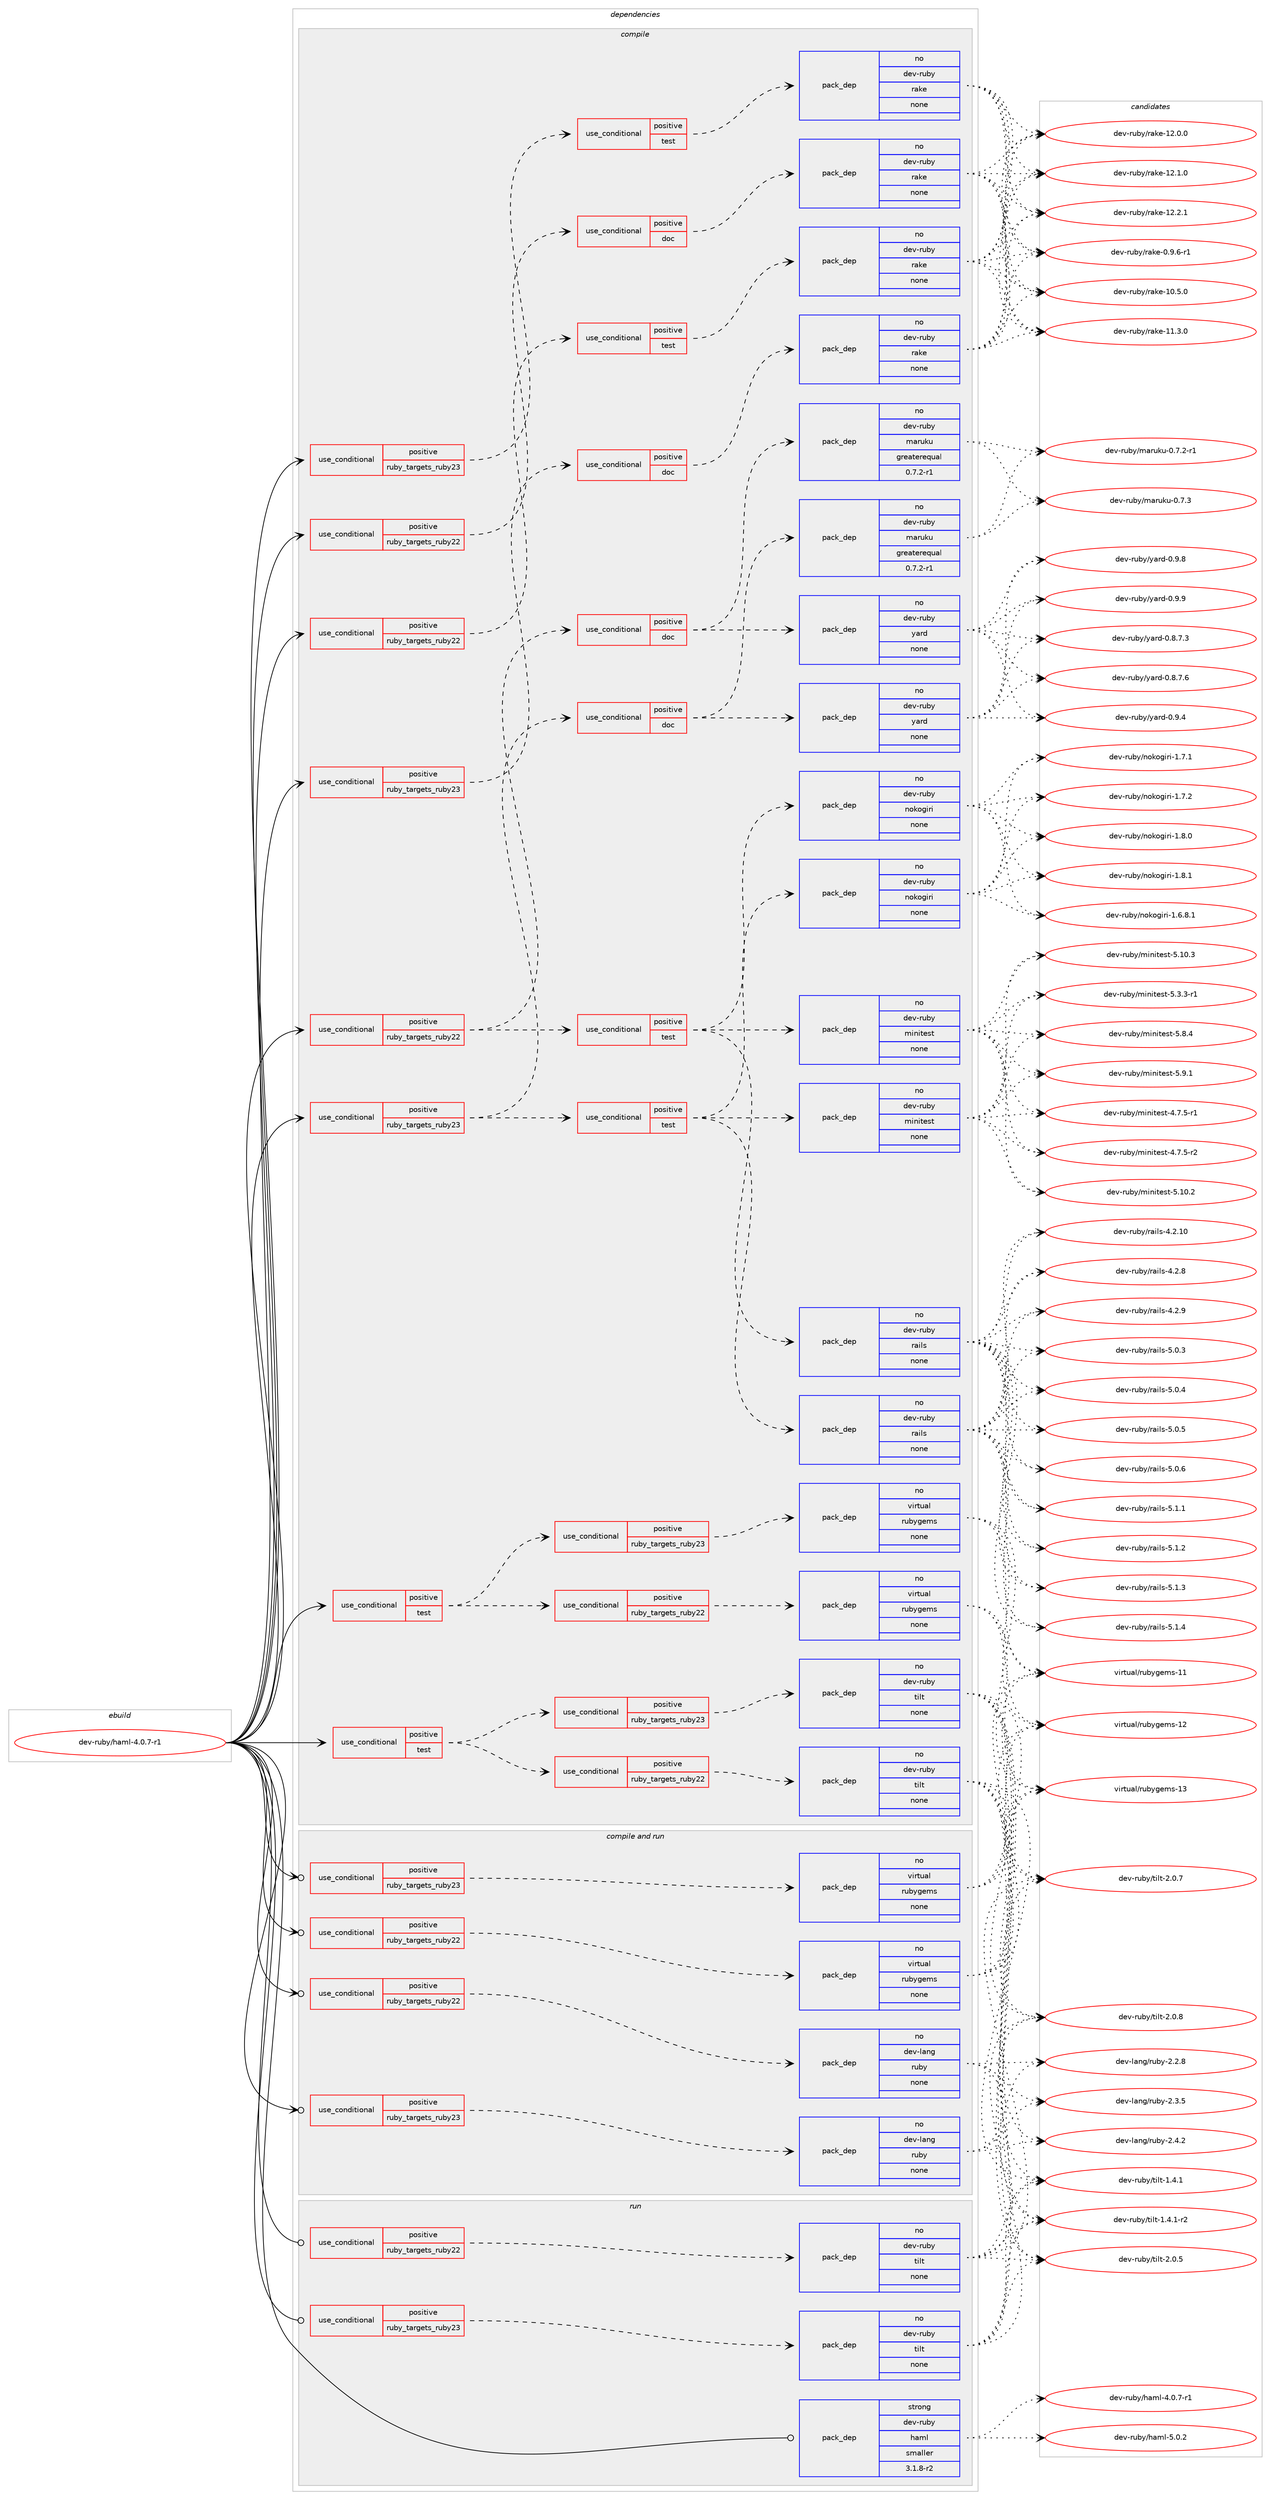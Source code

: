 digraph prolog {

# *************
# Graph options
# *************

newrank=true;
concentrate=true;
compound=true;
graph [rankdir=LR,fontname=Helvetica,fontsize=10,ranksep=1.5];#, ranksep=2.5, nodesep=0.2];
edge  [arrowhead=vee];
node  [fontname=Helvetica,fontsize=10];

# **********
# The ebuild
# **********

subgraph cluster_leftcol {
color=gray;
rank=same;
label=<<i>ebuild</i>>;
id [label="dev-ruby/haml-4.0.7-r1", color=red, width=4, href="../dev-ruby/haml-4.0.7-r1.svg"];
}

# ****************
# The dependencies
# ****************

subgraph cluster_midcol {
color=gray;
label=<<i>dependencies</i>>;
subgraph cluster_compile {
fillcolor="#eeeeee";
style=filled;
label=<<i>compile</i>>;
subgraph cond58028 {
dependency240668 [label=<<TABLE BORDER="0" CELLBORDER="1" CELLSPACING="0" CELLPADDING="4"><TR><TD ROWSPAN="3" CELLPADDING="10">use_conditional</TD></TR><TR><TD>positive</TD></TR><TR><TD>ruby_targets_ruby22</TD></TR></TABLE>>, shape=none, color=red];
subgraph cond58029 {
dependency240669 [label=<<TABLE BORDER="0" CELLBORDER="1" CELLSPACING="0" CELLPADDING="4"><TR><TD ROWSPAN="3" CELLPADDING="10">use_conditional</TD></TR><TR><TD>positive</TD></TR><TR><TD>doc</TD></TR></TABLE>>, shape=none, color=red];
subgraph pack178563 {
dependency240670 [label=<<TABLE BORDER="0" CELLBORDER="1" CELLSPACING="0" CELLPADDING="4" WIDTH="220"><TR><TD ROWSPAN="6" CELLPADDING="30">pack_dep</TD></TR><TR><TD WIDTH="110">no</TD></TR><TR><TD>dev-ruby</TD></TR><TR><TD>rake</TD></TR><TR><TD>none</TD></TR><TR><TD></TD></TR></TABLE>>, shape=none, color=blue];
}
dependency240669:e -> dependency240670:w [weight=20,style="dashed",arrowhead="vee"];
}
dependency240668:e -> dependency240669:w [weight=20,style="dashed",arrowhead="vee"];
}
id:e -> dependency240668:w [weight=20,style="solid",arrowhead="vee"];
subgraph cond58030 {
dependency240671 [label=<<TABLE BORDER="0" CELLBORDER="1" CELLSPACING="0" CELLPADDING="4"><TR><TD ROWSPAN="3" CELLPADDING="10">use_conditional</TD></TR><TR><TD>positive</TD></TR><TR><TD>ruby_targets_ruby22</TD></TR></TABLE>>, shape=none, color=red];
subgraph cond58031 {
dependency240672 [label=<<TABLE BORDER="0" CELLBORDER="1" CELLSPACING="0" CELLPADDING="4"><TR><TD ROWSPAN="3" CELLPADDING="10">use_conditional</TD></TR><TR><TD>positive</TD></TR><TR><TD>test</TD></TR></TABLE>>, shape=none, color=red];
subgraph pack178564 {
dependency240673 [label=<<TABLE BORDER="0" CELLBORDER="1" CELLSPACING="0" CELLPADDING="4" WIDTH="220"><TR><TD ROWSPAN="6" CELLPADDING="30">pack_dep</TD></TR><TR><TD WIDTH="110">no</TD></TR><TR><TD>dev-ruby</TD></TR><TR><TD>minitest</TD></TR><TR><TD>none</TD></TR><TR><TD></TD></TR></TABLE>>, shape=none, color=blue];
}
dependency240672:e -> dependency240673:w [weight=20,style="dashed",arrowhead="vee"];
subgraph pack178565 {
dependency240674 [label=<<TABLE BORDER="0" CELLBORDER="1" CELLSPACING="0" CELLPADDING="4" WIDTH="220"><TR><TD ROWSPAN="6" CELLPADDING="30">pack_dep</TD></TR><TR><TD WIDTH="110">no</TD></TR><TR><TD>dev-ruby</TD></TR><TR><TD>nokogiri</TD></TR><TR><TD>none</TD></TR><TR><TD></TD></TR></TABLE>>, shape=none, color=blue];
}
dependency240672:e -> dependency240674:w [weight=20,style="dashed",arrowhead="vee"];
subgraph pack178566 {
dependency240675 [label=<<TABLE BORDER="0" CELLBORDER="1" CELLSPACING="0" CELLPADDING="4" WIDTH="220"><TR><TD ROWSPAN="6" CELLPADDING="30">pack_dep</TD></TR><TR><TD WIDTH="110">no</TD></TR><TR><TD>dev-ruby</TD></TR><TR><TD>rails</TD></TR><TR><TD>none</TD></TR><TR><TD></TD></TR></TABLE>>, shape=none, color=blue];
}
dependency240672:e -> dependency240675:w [weight=20,style="dashed",arrowhead="vee"];
}
dependency240671:e -> dependency240672:w [weight=20,style="dashed",arrowhead="vee"];
subgraph cond58032 {
dependency240676 [label=<<TABLE BORDER="0" CELLBORDER="1" CELLSPACING="0" CELLPADDING="4"><TR><TD ROWSPAN="3" CELLPADDING="10">use_conditional</TD></TR><TR><TD>positive</TD></TR><TR><TD>doc</TD></TR></TABLE>>, shape=none, color=red];
subgraph pack178567 {
dependency240677 [label=<<TABLE BORDER="0" CELLBORDER="1" CELLSPACING="0" CELLPADDING="4" WIDTH="220"><TR><TD ROWSPAN="6" CELLPADDING="30">pack_dep</TD></TR><TR><TD WIDTH="110">no</TD></TR><TR><TD>dev-ruby</TD></TR><TR><TD>yard</TD></TR><TR><TD>none</TD></TR><TR><TD></TD></TR></TABLE>>, shape=none, color=blue];
}
dependency240676:e -> dependency240677:w [weight=20,style="dashed",arrowhead="vee"];
subgraph pack178568 {
dependency240678 [label=<<TABLE BORDER="0" CELLBORDER="1" CELLSPACING="0" CELLPADDING="4" WIDTH="220"><TR><TD ROWSPAN="6" CELLPADDING="30">pack_dep</TD></TR><TR><TD WIDTH="110">no</TD></TR><TR><TD>dev-ruby</TD></TR><TR><TD>maruku</TD></TR><TR><TD>greaterequal</TD></TR><TR><TD>0.7.2-r1</TD></TR></TABLE>>, shape=none, color=blue];
}
dependency240676:e -> dependency240678:w [weight=20,style="dashed",arrowhead="vee"];
}
dependency240671:e -> dependency240676:w [weight=20,style="dashed",arrowhead="vee"];
}
id:e -> dependency240671:w [weight=20,style="solid",arrowhead="vee"];
subgraph cond58033 {
dependency240679 [label=<<TABLE BORDER="0" CELLBORDER="1" CELLSPACING="0" CELLPADDING="4"><TR><TD ROWSPAN="3" CELLPADDING="10">use_conditional</TD></TR><TR><TD>positive</TD></TR><TR><TD>ruby_targets_ruby22</TD></TR></TABLE>>, shape=none, color=red];
subgraph cond58034 {
dependency240680 [label=<<TABLE BORDER="0" CELLBORDER="1" CELLSPACING="0" CELLPADDING="4"><TR><TD ROWSPAN="3" CELLPADDING="10">use_conditional</TD></TR><TR><TD>positive</TD></TR><TR><TD>test</TD></TR></TABLE>>, shape=none, color=red];
subgraph pack178569 {
dependency240681 [label=<<TABLE BORDER="0" CELLBORDER="1" CELLSPACING="0" CELLPADDING="4" WIDTH="220"><TR><TD ROWSPAN="6" CELLPADDING="30">pack_dep</TD></TR><TR><TD WIDTH="110">no</TD></TR><TR><TD>dev-ruby</TD></TR><TR><TD>rake</TD></TR><TR><TD>none</TD></TR><TR><TD></TD></TR></TABLE>>, shape=none, color=blue];
}
dependency240680:e -> dependency240681:w [weight=20,style="dashed",arrowhead="vee"];
}
dependency240679:e -> dependency240680:w [weight=20,style="dashed",arrowhead="vee"];
}
id:e -> dependency240679:w [weight=20,style="solid",arrowhead="vee"];
subgraph cond58035 {
dependency240682 [label=<<TABLE BORDER="0" CELLBORDER="1" CELLSPACING="0" CELLPADDING="4"><TR><TD ROWSPAN="3" CELLPADDING="10">use_conditional</TD></TR><TR><TD>positive</TD></TR><TR><TD>ruby_targets_ruby23</TD></TR></TABLE>>, shape=none, color=red];
subgraph cond58036 {
dependency240683 [label=<<TABLE BORDER="0" CELLBORDER="1" CELLSPACING="0" CELLPADDING="4"><TR><TD ROWSPAN="3" CELLPADDING="10">use_conditional</TD></TR><TR><TD>positive</TD></TR><TR><TD>doc</TD></TR></TABLE>>, shape=none, color=red];
subgraph pack178570 {
dependency240684 [label=<<TABLE BORDER="0" CELLBORDER="1" CELLSPACING="0" CELLPADDING="4" WIDTH="220"><TR><TD ROWSPAN="6" CELLPADDING="30">pack_dep</TD></TR><TR><TD WIDTH="110">no</TD></TR><TR><TD>dev-ruby</TD></TR><TR><TD>rake</TD></TR><TR><TD>none</TD></TR><TR><TD></TD></TR></TABLE>>, shape=none, color=blue];
}
dependency240683:e -> dependency240684:w [weight=20,style="dashed",arrowhead="vee"];
}
dependency240682:e -> dependency240683:w [weight=20,style="dashed",arrowhead="vee"];
}
id:e -> dependency240682:w [weight=20,style="solid",arrowhead="vee"];
subgraph cond58037 {
dependency240685 [label=<<TABLE BORDER="0" CELLBORDER="1" CELLSPACING="0" CELLPADDING="4"><TR><TD ROWSPAN="3" CELLPADDING="10">use_conditional</TD></TR><TR><TD>positive</TD></TR><TR><TD>ruby_targets_ruby23</TD></TR></TABLE>>, shape=none, color=red];
subgraph cond58038 {
dependency240686 [label=<<TABLE BORDER="0" CELLBORDER="1" CELLSPACING="0" CELLPADDING="4"><TR><TD ROWSPAN="3" CELLPADDING="10">use_conditional</TD></TR><TR><TD>positive</TD></TR><TR><TD>test</TD></TR></TABLE>>, shape=none, color=red];
subgraph pack178571 {
dependency240687 [label=<<TABLE BORDER="0" CELLBORDER="1" CELLSPACING="0" CELLPADDING="4" WIDTH="220"><TR><TD ROWSPAN="6" CELLPADDING="30">pack_dep</TD></TR><TR><TD WIDTH="110">no</TD></TR><TR><TD>dev-ruby</TD></TR><TR><TD>minitest</TD></TR><TR><TD>none</TD></TR><TR><TD></TD></TR></TABLE>>, shape=none, color=blue];
}
dependency240686:e -> dependency240687:w [weight=20,style="dashed",arrowhead="vee"];
subgraph pack178572 {
dependency240688 [label=<<TABLE BORDER="0" CELLBORDER="1" CELLSPACING="0" CELLPADDING="4" WIDTH="220"><TR><TD ROWSPAN="6" CELLPADDING="30">pack_dep</TD></TR><TR><TD WIDTH="110">no</TD></TR><TR><TD>dev-ruby</TD></TR><TR><TD>nokogiri</TD></TR><TR><TD>none</TD></TR><TR><TD></TD></TR></TABLE>>, shape=none, color=blue];
}
dependency240686:e -> dependency240688:w [weight=20,style="dashed",arrowhead="vee"];
subgraph pack178573 {
dependency240689 [label=<<TABLE BORDER="0" CELLBORDER="1" CELLSPACING="0" CELLPADDING="4" WIDTH="220"><TR><TD ROWSPAN="6" CELLPADDING="30">pack_dep</TD></TR><TR><TD WIDTH="110">no</TD></TR><TR><TD>dev-ruby</TD></TR><TR><TD>rails</TD></TR><TR><TD>none</TD></TR><TR><TD></TD></TR></TABLE>>, shape=none, color=blue];
}
dependency240686:e -> dependency240689:w [weight=20,style="dashed",arrowhead="vee"];
}
dependency240685:e -> dependency240686:w [weight=20,style="dashed",arrowhead="vee"];
subgraph cond58039 {
dependency240690 [label=<<TABLE BORDER="0" CELLBORDER="1" CELLSPACING="0" CELLPADDING="4"><TR><TD ROWSPAN="3" CELLPADDING="10">use_conditional</TD></TR><TR><TD>positive</TD></TR><TR><TD>doc</TD></TR></TABLE>>, shape=none, color=red];
subgraph pack178574 {
dependency240691 [label=<<TABLE BORDER="0" CELLBORDER="1" CELLSPACING="0" CELLPADDING="4" WIDTH="220"><TR><TD ROWSPAN="6" CELLPADDING="30">pack_dep</TD></TR><TR><TD WIDTH="110">no</TD></TR><TR><TD>dev-ruby</TD></TR><TR><TD>yard</TD></TR><TR><TD>none</TD></TR><TR><TD></TD></TR></TABLE>>, shape=none, color=blue];
}
dependency240690:e -> dependency240691:w [weight=20,style="dashed",arrowhead="vee"];
subgraph pack178575 {
dependency240692 [label=<<TABLE BORDER="0" CELLBORDER="1" CELLSPACING="0" CELLPADDING="4" WIDTH="220"><TR><TD ROWSPAN="6" CELLPADDING="30">pack_dep</TD></TR><TR><TD WIDTH="110">no</TD></TR><TR><TD>dev-ruby</TD></TR><TR><TD>maruku</TD></TR><TR><TD>greaterequal</TD></TR><TR><TD>0.7.2-r1</TD></TR></TABLE>>, shape=none, color=blue];
}
dependency240690:e -> dependency240692:w [weight=20,style="dashed",arrowhead="vee"];
}
dependency240685:e -> dependency240690:w [weight=20,style="dashed",arrowhead="vee"];
}
id:e -> dependency240685:w [weight=20,style="solid",arrowhead="vee"];
subgraph cond58040 {
dependency240693 [label=<<TABLE BORDER="0" CELLBORDER="1" CELLSPACING="0" CELLPADDING="4"><TR><TD ROWSPAN="3" CELLPADDING="10">use_conditional</TD></TR><TR><TD>positive</TD></TR><TR><TD>ruby_targets_ruby23</TD></TR></TABLE>>, shape=none, color=red];
subgraph cond58041 {
dependency240694 [label=<<TABLE BORDER="0" CELLBORDER="1" CELLSPACING="0" CELLPADDING="4"><TR><TD ROWSPAN="3" CELLPADDING="10">use_conditional</TD></TR><TR><TD>positive</TD></TR><TR><TD>test</TD></TR></TABLE>>, shape=none, color=red];
subgraph pack178576 {
dependency240695 [label=<<TABLE BORDER="0" CELLBORDER="1" CELLSPACING="0" CELLPADDING="4" WIDTH="220"><TR><TD ROWSPAN="6" CELLPADDING="30">pack_dep</TD></TR><TR><TD WIDTH="110">no</TD></TR><TR><TD>dev-ruby</TD></TR><TR><TD>rake</TD></TR><TR><TD>none</TD></TR><TR><TD></TD></TR></TABLE>>, shape=none, color=blue];
}
dependency240694:e -> dependency240695:w [weight=20,style="dashed",arrowhead="vee"];
}
dependency240693:e -> dependency240694:w [weight=20,style="dashed",arrowhead="vee"];
}
id:e -> dependency240693:w [weight=20,style="solid",arrowhead="vee"];
subgraph cond58042 {
dependency240696 [label=<<TABLE BORDER="0" CELLBORDER="1" CELLSPACING="0" CELLPADDING="4"><TR><TD ROWSPAN="3" CELLPADDING="10">use_conditional</TD></TR><TR><TD>positive</TD></TR><TR><TD>test</TD></TR></TABLE>>, shape=none, color=red];
subgraph cond58043 {
dependency240697 [label=<<TABLE BORDER="0" CELLBORDER="1" CELLSPACING="0" CELLPADDING="4"><TR><TD ROWSPAN="3" CELLPADDING="10">use_conditional</TD></TR><TR><TD>positive</TD></TR><TR><TD>ruby_targets_ruby22</TD></TR></TABLE>>, shape=none, color=red];
subgraph pack178577 {
dependency240698 [label=<<TABLE BORDER="0" CELLBORDER="1" CELLSPACING="0" CELLPADDING="4" WIDTH="220"><TR><TD ROWSPAN="6" CELLPADDING="30">pack_dep</TD></TR><TR><TD WIDTH="110">no</TD></TR><TR><TD>dev-ruby</TD></TR><TR><TD>tilt</TD></TR><TR><TD>none</TD></TR><TR><TD></TD></TR></TABLE>>, shape=none, color=blue];
}
dependency240697:e -> dependency240698:w [weight=20,style="dashed",arrowhead="vee"];
}
dependency240696:e -> dependency240697:w [weight=20,style="dashed",arrowhead="vee"];
subgraph cond58044 {
dependency240699 [label=<<TABLE BORDER="0" CELLBORDER="1" CELLSPACING="0" CELLPADDING="4"><TR><TD ROWSPAN="3" CELLPADDING="10">use_conditional</TD></TR><TR><TD>positive</TD></TR><TR><TD>ruby_targets_ruby23</TD></TR></TABLE>>, shape=none, color=red];
subgraph pack178578 {
dependency240700 [label=<<TABLE BORDER="0" CELLBORDER="1" CELLSPACING="0" CELLPADDING="4" WIDTH="220"><TR><TD ROWSPAN="6" CELLPADDING="30">pack_dep</TD></TR><TR><TD WIDTH="110">no</TD></TR><TR><TD>dev-ruby</TD></TR><TR><TD>tilt</TD></TR><TR><TD>none</TD></TR><TR><TD></TD></TR></TABLE>>, shape=none, color=blue];
}
dependency240699:e -> dependency240700:w [weight=20,style="dashed",arrowhead="vee"];
}
dependency240696:e -> dependency240699:w [weight=20,style="dashed",arrowhead="vee"];
}
id:e -> dependency240696:w [weight=20,style="solid",arrowhead="vee"];
subgraph cond58045 {
dependency240701 [label=<<TABLE BORDER="0" CELLBORDER="1" CELLSPACING="0" CELLPADDING="4"><TR><TD ROWSPAN="3" CELLPADDING="10">use_conditional</TD></TR><TR><TD>positive</TD></TR><TR><TD>test</TD></TR></TABLE>>, shape=none, color=red];
subgraph cond58046 {
dependency240702 [label=<<TABLE BORDER="0" CELLBORDER="1" CELLSPACING="0" CELLPADDING="4"><TR><TD ROWSPAN="3" CELLPADDING="10">use_conditional</TD></TR><TR><TD>positive</TD></TR><TR><TD>ruby_targets_ruby22</TD></TR></TABLE>>, shape=none, color=red];
subgraph pack178579 {
dependency240703 [label=<<TABLE BORDER="0" CELLBORDER="1" CELLSPACING="0" CELLPADDING="4" WIDTH="220"><TR><TD ROWSPAN="6" CELLPADDING="30">pack_dep</TD></TR><TR><TD WIDTH="110">no</TD></TR><TR><TD>virtual</TD></TR><TR><TD>rubygems</TD></TR><TR><TD>none</TD></TR><TR><TD></TD></TR></TABLE>>, shape=none, color=blue];
}
dependency240702:e -> dependency240703:w [weight=20,style="dashed",arrowhead="vee"];
}
dependency240701:e -> dependency240702:w [weight=20,style="dashed",arrowhead="vee"];
subgraph cond58047 {
dependency240704 [label=<<TABLE BORDER="0" CELLBORDER="1" CELLSPACING="0" CELLPADDING="4"><TR><TD ROWSPAN="3" CELLPADDING="10">use_conditional</TD></TR><TR><TD>positive</TD></TR><TR><TD>ruby_targets_ruby23</TD></TR></TABLE>>, shape=none, color=red];
subgraph pack178580 {
dependency240705 [label=<<TABLE BORDER="0" CELLBORDER="1" CELLSPACING="0" CELLPADDING="4" WIDTH="220"><TR><TD ROWSPAN="6" CELLPADDING="30">pack_dep</TD></TR><TR><TD WIDTH="110">no</TD></TR><TR><TD>virtual</TD></TR><TR><TD>rubygems</TD></TR><TR><TD>none</TD></TR><TR><TD></TD></TR></TABLE>>, shape=none, color=blue];
}
dependency240704:e -> dependency240705:w [weight=20,style="dashed",arrowhead="vee"];
}
dependency240701:e -> dependency240704:w [weight=20,style="dashed",arrowhead="vee"];
}
id:e -> dependency240701:w [weight=20,style="solid",arrowhead="vee"];
}
subgraph cluster_compileandrun {
fillcolor="#eeeeee";
style=filled;
label=<<i>compile and run</i>>;
subgraph cond58048 {
dependency240706 [label=<<TABLE BORDER="0" CELLBORDER="1" CELLSPACING="0" CELLPADDING="4"><TR><TD ROWSPAN="3" CELLPADDING="10">use_conditional</TD></TR><TR><TD>positive</TD></TR><TR><TD>ruby_targets_ruby22</TD></TR></TABLE>>, shape=none, color=red];
subgraph pack178581 {
dependency240707 [label=<<TABLE BORDER="0" CELLBORDER="1" CELLSPACING="0" CELLPADDING="4" WIDTH="220"><TR><TD ROWSPAN="6" CELLPADDING="30">pack_dep</TD></TR><TR><TD WIDTH="110">no</TD></TR><TR><TD>dev-lang</TD></TR><TR><TD>ruby</TD></TR><TR><TD>none</TD></TR><TR><TD></TD></TR></TABLE>>, shape=none, color=blue];
}
dependency240706:e -> dependency240707:w [weight=20,style="dashed",arrowhead="vee"];
}
id:e -> dependency240706:w [weight=20,style="solid",arrowhead="odotvee"];
subgraph cond58049 {
dependency240708 [label=<<TABLE BORDER="0" CELLBORDER="1" CELLSPACING="0" CELLPADDING="4"><TR><TD ROWSPAN="3" CELLPADDING="10">use_conditional</TD></TR><TR><TD>positive</TD></TR><TR><TD>ruby_targets_ruby22</TD></TR></TABLE>>, shape=none, color=red];
subgraph pack178582 {
dependency240709 [label=<<TABLE BORDER="0" CELLBORDER="1" CELLSPACING="0" CELLPADDING="4" WIDTH="220"><TR><TD ROWSPAN="6" CELLPADDING="30">pack_dep</TD></TR><TR><TD WIDTH="110">no</TD></TR><TR><TD>virtual</TD></TR><TR><TD>rubygems</TD></TR><TR><TD>none</TD></TR><TR><TD></TD></TR></TABLE>>, shape=none, color=blue];
}
dependency240708:e -> dependency240709:w [weight=20,style="dashed",arrowhead="vee"];
}
id:e -> dependency240708:w [weight=20,style="solid",arrowhead="odotvee"];
subgraph cond58050 {
dependency240710 [label=<<TABLE BORDER="0" CELLBORDER="1" CELLSPACING="0" CELLPADDING="4"><TR><TD ROWSPAN="3" CELLPADDING="10">use_conditional</TD></TR><TR><TD>positive</TD></TR><TR><TD>ruby_targets_ruby23</TD></TR></TABLE>>, shape=none, color=red];
subgraph pack178583 {
dependency240711 [label=<<TABLE BORDER="0" CELLBORDER="1" CELLSPACING="0" CELLPADDING="4" WIDTH="220"><TR><TD ROWSPAN="6" CELLPADDING="30">pack_dep</TD></TR><TR><TD WIDTH="110">no</TD></TR><TR><TD>dev-lang</TD></TR><TR><TD>ruby</TD></TR><TR><TD>none</TD></TR><TR><TD></TD></TR></TABLE>>, shape=none, color=blue];
}
dependency240710:e -> dependency240711:w [weight=20,style="dashed",arrowhead="vee"];
}
id:e -> dependency240710:w [weight=20,style="solid",arrowhead="odotvee"];
subgraph cond58051 {
dependency240712 [label=<<TABLE BORDER="0" CELLBORDER="1" CELLSPACING="0" CELLPADDING="4"><TR><TD ROWSPAN="3" CELLPADDING="10">use_conditional</TD></TR><TR><TD>positive</TD></TR><TR><TD>ruby_targets_ruby23</TD></TR></TABLE>>, shape=none, color=red];
subgraph pack178584 {
dependency240713 [label=<<TABLE BORDER="0" CELLBORDER="1" CELLSPACING="0" CELLPADDING="4" WIDTH="220"><TR><TD ROWSPAN="6" CELLPADDING="30">pack_dep</TD></TR><TR><TD WIDTH="110">no</TD></TR><TR><TD>virtual</TD></TR><TR><TD>rubygems</TD></TR><TR><TD>none</TD></TR><TR><TD></TD></TR></TABLE>>, shape=none, color=blue];
}
dependency240712:e -> dependency240713:w [weight=20,style="dashed",arrowhead="vee"];
}
id:e -> dependency240712:w [weight=20,style="solid",arrowhead="odotvee"];
}
subgraph cluster_run {
fillcolor="#eeeeee";
style=filled;
label=<<i>run</i>>;
subgraph cond58052 {
dependency240714 [label=<<TABLE BORDER="0" CELLBORDER="1" CELLSPACING="0" CELLPADDING="4"><TR><TD ROWSPAN="3" CELLPADDING="10">use_conditional</TD></TR><TR><TD>positive</TD></TR><TR><TD>ruby_targets_ruby22</TD></TR></TABLE>>, shape=none, color=red];
subgraph pack178585 {
dependency240715 [label=<<TABLE BORDER="0" CELLBORDER="1" CELLSPACING="0" CELLPADDING="4" WIDTH="220"><TR><TD ROWSPAN="6" CELLPADDING="30">pack_dep</TD></TR><TR><TD WIDTH="110">no</TD></TR><TR><TD>dev-ruby</TD></TR><TR><TD>tilt</TD></TR><TR><TD>none</TD></TR><TR><TD></TD></TR></TABLE>>, shape=none, color=blue];
}
dependency240714:e -> dependency240715:w [weight=20,style="dashed",arrowhead="vee"];
}
id:e -> dependency240714:w [weight=20,style="solid",arrowhead="odot"];
subgraph cond58053 {
dependency240716 [label=<<TABLE BORDER="0" CELLBORDER="1" CELLSPACING="0" CELLPADDING="4"><TR><TD ROWSPAN="3" CELLPADDING="10">use_conditional</TD></TR><TR><TD>positive</TD></TR><TR><TD>ruby_targets_ruby23</TD></TR></TABLE>>, shape=none, color=red];
subgraph pack178586 {
dependency240717 [label=<<TABLE BORDER="0" CELLBORDER="1" CELLSPACING="0" CELLPADDING="4" WIDTH="220"><TR><TD ROWSPAN="6" CELLPADDING="30">pack_dep</TD></TR><TR><TD WIDTH="110">no</TD></TR><TR><TD>dev-ruby</TD></TR><TR><TD>tilt</TD></TR><TR><TD>none</TD></TR><TR><TD></TD></TR></TABLE>>, shape=none, color=blue];
}
dependency240716:e -> dependency240717:w [weight=20,style="dashed",arrowhead="vee"];
}
id:e -> dependency240716:w [weight=20,style="solid",arrowhead="odot"];
subgraph pack178587 {
dependency240718 [label=<<TABLE BORDER="0" CELLBORDER="1" CELLSPACING="0" CELLPADDING="4" WIDTH="220"><TR><TD ROWSPAN="6" CELLPADDING="30">pack_dep</TD></TR><TR><TD WIDTH="110">strong</TD></TR><TR><TD>dev-ruby</TD></TR><TR><TD>haml</TD></TR><TR><TD>smaller</TD></TR><TR><TD>3.1.8-r2</TD></TR></TABLE>>, shape=none, color=blue];
}
id:e -> dependency240718:w [weight=20,style="solid",arrowhead="odot"];
}
}

# **************
# The candidates
# **************

subgraph cluster_choices {
rank=same;
color=gray;
label=<<i>candidates</i>>;

subgraph choice178563 {
color=black;
nodesep=1;
choice100101118451141179812147114971071014548465746544511449 [label="dev-ruby/rake-0.9.6-r1", color=red, width=4,href="../dev-ruby/rake-0.9.6-r1.svg"];
choice1001011184511411798121471149710710145494846534648 [label="dev-ruby/rake-10.5.0", color=red, width=4,href="../dev-ruby/rake-10.5.0.svg"];
choice1001011184511411798121471149710710145494946514648 [label="dev-ruby/rake-11.3.0", color=red, width=4,href="../dev-ruby/rake-11.3.0.svg"];
choice1001011184511411798121471149710710145495046484648 [label="dev-ruby/rake-12.0.0", color=red, width=4,href="../dev-ruby/rake-12.0.0.svg"];
choice1001011184511411798121471149710710145495046494648 [label="dev-ruby/rake-12.1.0", color=red, width=4,href="../dev-ruby/rake-12.1.0.svg"];
choice1001011184511411798121471149710710145495046504649 [label="dev-ruby/rake-12.2.1", color=red, width=4,href="../dev-ruby/rake-12.2.1.svg"];
dependency240670:e -> choice100101118451141179812147114971071014548465746544511449:w [style=dotted,weight="100"];
dependency240670:e -> choice1001011184511411798121471149710710145494846534648:w [style=dotted,weight="100"];
dependency240670:e -> choice1001011184511411798121471149710710145494946514648:w [style=dotted,weight="100"];
dependency240670:e -> choice1001011184511411798121471149710710145495046484648:w [style=dotted,weight="100"];
dependency240670:e -> choice1001011184511411798121471149710710145495046494648:w [style=dotted,weight="100"];
dependency240670:e -> choice1001011184511411798121471149710710145495046504649:w [style=dotted,weight="100"];
}
subgraph choice178564 {
color=black;
nodesep=1;
choice1001011184511411798121471091051101051161011151164552465546534511449 [label="dev-ruby/minitest-4.7.5-r1", color=red, width=4,href="../dev-ruby/minitest-4.7.5-r1.svg"];
choice1001011184511411798121471091051101051161011151164552465546534511450 [label="dev-ruby/minitest-4.7.5-r2", color=red, width=4,href="../dev-ruby/minitest-4.7.5-r2.svg"];
choice10010111845114117981214710910511010511610111511645534649484650 [label="dev-ruby/minitest-5.10.2", color=red, width=4,href="../dev-ruby/minitest-5.10.2.svg"];
choice10010111845114117981214710910511010511610111511645534649484651 [label="dev-ruby/minitest-5.10.3", color=red, width=4,href="../dev-ruby/minitest-5.10.3.svg"];
choice1001011184511411798121471091051101051161011151164553465146514511449 [label="dev-ruby/minitest-5.3.3-r1", color=red, width=4,href="../dev-ruby/minitest-5.3.3-r1.svg"];
choice100101118451141179812147109105110105116101115116455346564652 [label="dev-ruby/minitest-5.8.4", color=red, width=4,href="../dev-ruby/minitest-5.8.4.svg"];
choice100101118451141179812147109105110105116101115116455346574649 [label="dev-ruby/minitest-5.9.1", color=red, width=4,href="../dev-ruby/minitest-5.9.1.svg"];
dependency240673:e -> choice1001011184511411798121471091051101051161011151164552465546534511449:w [style=dotted,weight="100"];
dependency240673:e -> choice1001011184511411798121471091051101051161011151164552465546534511450:w [style=dotted,weight="100"];
dependency240673:e -> choice10010111845114117981214710910511010511610111511645534649484650:w [style=dotted,weight="100"];
dependency240673:e -> choice10010111845114117981214710910511010511610111511645534649484651:w [style=dotted,weight="100"];
dependency240673:e -> choice1001011184511411798121471091051101051161011151164553465146514511449:w [style=dotted,weight="100"];
dependency240673:e -> choice100101118451141179812147109105110105116101115116455346564652:w [style=dotted,weight="100"];
dependency240673:e -> choice100101118451141179812147109105110105116101115116455346574649:w [style=dotted,weight="100"];
}
subgraph choice178565 {
color=black;
nodesep=1;
choice1001011184511411798121471101111071111031051141054549465446564649 [label="dev-ruby/nokogiri-1.6.8.1", color=red, width=4,href="../dev-ruby/nokogiri-1.6.8.1.svg"];
choice100101118451141179812147110111107111103105114105454946554649 [label="dev-ruby/nokogiri-1.7.1", color=red, width=4,href="../dev-ruby/nokogiri-1.7.1.svg"];
choice100101118451141179812147110111107111103105114105454946554650 [label="dev-ruby/nokogiri-1.7.2", color=red, width=4,href="../dev-ruby/nokogiri-1.7.2.svg"];
choice100101118451141179812147110111107111103105114105454946564648 [label="dev-ruby/nokogiri-1.8.0", color=red, width=4,href="../dev-ruby/nokogiri-1.8.0.svg"];
choice100101118451141179812147110111107111103105114105454946564649 [label="dev-ruby/nokogiri-1.8.1", color=red, width=4,href="../dev-ruby/nokogiri-1.8.1.svg"];
dependency240674:e -> choice1001011184511411798121471101111071111031051141054549465446564649:w [style=dotted,weight="100"];
dependency240674:e -> choice100101118451141179812147110111107111103105114105454946554649:w [style=dotted,weight="100"];
dependency240674:e -> choice100101118451141179812147110111107111103105114105454946554650:w [style=dotted,weight="100"];
dependency240674:e -> choice100101118451141179812147110111107111103105114105454946564648:w [style=dotted,weight="100"];
dependency240674:e -> choice100101118451141179812147110111107111103105114105454946564649:w [style=dotted,weight="100"];
}
subgraph choice178566 {
color=black;
nodesep=1;
choice1001011184511411798121471149710510811545524650464948 [label="dev-ruby/rails-4.2.10", color=red, width=4,href="../dev-ruby/rails-4.2.10.svg"];
choice10010111845114117981214711497105108115455246504656 [label="dev-ruby/rails-4.2.8", color=red, width=4,href="../dev-ruby/rails-4.2.8.svg"];
choice10010111845114117981214711497105108115455246504657 [label="dev-ruby/rails-4.2.9", color=red, width=4,href="../dev-ruby/rails-4.2.9.svg"];
choice10010111845114117981214711497105108115455346484651 [label="dev-ruby/rails-5.0.3", color=red, width=4,href="../dev-ruby/rails-5.0.3.svg"];
choice10010111845114117981214711497105108115455346484652 [label="dev-ruby/rails-5.0.4", color=red, width=4,href="../dev-ruby/rails-5.0.4.svg"];
choice10010111845114117981214711497105108115455346484653 [label="dev-ruby/rails-5.0.5", color=red, width=4,href="../dev-ruby/rails-5.0.5.svg"];
choice10010111845114117981214711497105108115455346484654 [label="dev-ruby/rails-5.0.6", color=red, width=4,href="../dev-ruby/rails-5.0.6.svg"];
choice10010111845114117981214711497105108115455346494649 [label="dev-ruby/rails-5.1.1", color=red, width=4,href="../dev-ruby/rails-5.1.1.svg"];
choice10010111845114117981214711497105108115455346494650 [label="dev-ruby/rails-5.1.2", color=red, width=4,href="../dev-ruby/rails-5.1.2.svg"];
choice10010111845114117981214711497105108115455346494651 [label="dev-ruby/rails-5.1.3", color=red, width=4,href="../dev-ruby/rails-5.1.3.svg"];
choice10010111845114117981214711497105108115455346494652 [label="dev-ruby/rails-5.1.4", color=red, width=4,href="../dev-ruby/rails-5.1.4.svg"];
dependency240675:e -> choice1001011184511411798121471149710510811545524650464948:w [style=dotted,weight="100"];
dependency240675:e -> choice10010111845114117981214711497105108115455246504656:w [style=dotted,weight="100"];
dependency240675:e -> choice10010111845114117981214711497105108115455246504657:w [style=dotted,weight="100"];
dependency240675:e -> choice10010111845114117981214711497105108115455346484651:w [style=dotted,weight="100"];
dependency240675:e -> choice10010111845114117981214711497105108115455346484652:w [style=dotted,weight="100"];
dependency240675:e -> choice10010111845114117981214711497105108115455346484653:w [style=dotted,weight="100"];
dependency240675:e -> choice10010111845114117981214711497105108115455346484654:w [style=dotted,weight="100"];
dependency240675:e -> choice10010111845114117981214711497105108115455346494649:w [style=dotted,weight="100"];
dependency240675:e -> choice10010111845114117981214711497105108115455346494650:w [style=dotted,weight="100"];
dependency240675:e -> choice10010111845114117981214711497105108115455346494651:w [style=dotted,weight="100"];
dependency240675:e -> choice10010111845114117981214711497105108115455346494652:w [style=dotted,weight="100"];
}
subgraph choice178567 {
color=black;
nodesep=1;
choice100101118451141179812147121971141004548465646554651 [label="dev-ruby/yard-0.8.7.3", color=red, width=4,href="../dev-ruby/yard-0.8.7.3.svg"];
choice100101118451141179812147121971141004548465646554654 [label="dev-ruby/yard-0.8.7.6", color=red, width=4,href="../dev-ruby/yard-0.8.7.6.svg"];
choice10010111845114117981214712197114100454846574652 [label="dev-ruby/yard-0.9.4", color=red, width=4,href="../dev-ruby/yard-0.9.4.svg"];
choice10010111845114117981214712197114100454846574656 [label="dev-ruby/yard-0.9.8", color=red, width=4,href="../dev-ruby/yard-0.9.8.svg"];
choice10010111845114117981214712197114100454846574657 [label="dev-ruby/yard-0.9.9", color=red, width=4,href="../dev-ruby/yard-0.9.9.svg"];
dependency240677:e -> choice100101118451141179812147121971141004548465646554651:w [style=dotted,weight="100"];
dependency240677:e -> choice100101118451141179812147121971141004548465646554654:w [style=dotted,weight="100"];
dependency240677:e -> choice10010111845114117981214712197114100454846574652:w [style=dotted,weight="100"];
dependency240677:e -> choice10010111845114117981214712197114100454846574656:w [style=dotted,weight="100"];
dependency240677:e -> choice10010111845114117981214712197114100454846574657:w [style=dotted,weight="100"];
}
subgraph choice178568 {
color=black;
nodesep=1;
choice100101118451141179812147109971141171071174548465546504511449 [label="dev-ruby/maruku-0.7.2-r1", color=red, width=4,href="../dev-ruby/maruku-0.7.2-r1.svg"];
choice10010111845114117981214710997114117107117454846554651 [label="dev-ruby/maruku-0.7.3", color=red, width=4,href="../dev-ruby/maruku-0.7.3.svg"];
dependency240678:e -> choice100101118451141179812147109971141171071174548465546504511449:w [style=dotted,weight="100"];
dependency240678:e -> choice10010111845114117981214710997114117107117454846554651:w [style=dotted,weight="100"];
}
subgraph choice178569 {
color=black;
nodesep=1;
choice100101118451141179812147114971071014548465746544511449 [label="dev-ruby/rake-0.9.6-r1", color=red, width=4,href="../dev-ruby/rake-0.9.6-r1.svg"];
choice1001011184511411798121471149710710145494846534648 [label="dev-ruby/rake-10.5.0", color=red, width=4,href="../dev-ruby/rake-10.5.0.svg"];
choice1001011184511411798121471149710710145494946514648 [label="dev-ruby/rake-11.3.0", color=red, width=4,href="../dev-ruby/rake-11.3.0.svg"];
choice1001011184511411798121471149710710145495046484648 [label="dev-ruby/rake-12.0.0", color=red, width=4,href="../dev-ruby/rake-12.0.0.svg"];
choice1001011184511411798121471149710710145495046494648 [label="dev-ruby/rake-12.1.0", color=red, width=4,href="../dev-ruby/rake-12.1.0.svg"];
choice1001011184511411798121471149710710145495046504649 [label="dev-ruby/rake-12.2.1", color=red, width=4,href="../dev-ruby/rake-12.2.1.svg"];
dependency240681:e -> choice100101118451141179812147114971071014548465746544511449:w [style=dotted,weight="100"];
dependency240681:e -> choice1001011184511411798121471149710710145494846534648:w [style=dotted,weight="100"];
dependency240681:e -> choice1001011184511411798121471149710710145494946514648:w [style=dotted,weight="100"];
dependency240681:e -> choice1001011184511411798121471149710710145495046484648:w [style=dotted,weight="100"];
dependency240681:e -> choice1001011184511411798121471149710710145495046494648:w [style=dotted,weight="100"];
dependency240681:e -> choice1001011184511411798121471149710710145495046504649:w [style=dotted,weight="100"];
}
subgraph choice178570 {
color=black;
nodesep=1;
choice100101118451141179812147114971071014548465746544511449 [label="dev-ruby/rake-0.9.6-r1", color=red, width=4,href="../dev-ruby/rake-0.9.6-r1.svg"];
choice1001011184511411798121471149710710145494846534648 [label="dev-ruby/rake-10.5.0", color=red, width=4,href="../dev-ruby/rake-10.5.0.svg"];
choice1001011184511411798121471149710710145494946514648 [label="dev-ruby/rake-11.3.0", color=red, width=4,href="../dev-ruby/rake-11.3.0.svg"];
choice1001011184511411798121471149710710145495046484648 [label="dev-ruby/rake-12.0.0", color=red, width=4,href="../dev-ruby/rake-12.0.0.svg"];
choice1001011184511411798121471149710710145495046494648 [label="dev-ruby/rake-12.1.0", color=red, width=4,href="../dev-ruby/rake-12.1.0.svg"];
choice1001011184511411798121471149710710145495046504649 [label="dev-ruby/rake-12.2.1", color=red, width=4,href="../dev-ruby/rake-12.2.1.svg"];
dependency240684:e -> choice100101118451141179812147114971071014548465746544511449:w [style=dotted,weight="100"];
dependency240684:e -> choice1001011184511411798121471149710710145494846534648:w [style=dotted,weight="100"];
dependency240684:e -> choice1001011184511411798121471149710710145494946514648:w [style=dotted,weight="100"];
dependency240684:e -> choice1001011184511411798121471149710710145495046484648:w [style=dotted,weight="100"];
dependency240684:e -> choice1001011184511411798121471149710710145495046494648:w [style=dotted,weight="100"];
dependency240684:e -> choice1001011184511411798121471149710710145495046504649:w [style=dotted,weight="100"];
}
subgraph choice178571 {
color=black;
nodesep=1;
choice1001011184511411798121471091051101051161011151164552465546534511449 [label="dev-ruby/minitest-4.7.5-r1", color=red, width=4,href="../dev-ruby/minitest-4.7.5-r1.svg"];
choice1001011184511411798121471091051101051161011151164552465546534511450 [label="dev-ruby/minitest-4.7.5-r2", color=red, width=4,href="../dev-ruby/minitest-4.7.5-r2.svg"];
choice10010111845114117981214710910511010511610111511645534649484650 [label="dev-ruby/minitest-5.10.2", color=red, width=4,href="../dev-ruby/minitest-5.10.2.svg"];
choice10010111845114117981214710910511010511610111511645534649484651 [label="dev-ruby/minitest-5.10.3", color=red, width=4,href="../dev-ruby/minitest-5.10.3.svg"];
choice1001011184511411798121471091051101051161011151164553465146514511449 [label="dev-ruby/minitest-5.3.3-r1", color=red, width=4,href="../dev-ruby/minitest-5.3.3-r1.svg"];
choice100101118451141179812147109105110105116101115116455346564652 [label="dev-ruby/minitest-5.8.4", color=red, width=4,href="../dev-ruby/minitest-5.8.4.svg"];
choice100101118451141179812147109105110105116101115116455346574649 [label="dev-ruby/minitest-5.9.1", color=red, width=4,href="../dev-ruby/minitest-5.9.1.svg"];
dependency240687:e -> choice1001011184511411798121471091051101051161011151164552465546534511449:w [style=dotted,weight="100"];
dependency240687:e -> choice1001011184511411798121471091051101051161011151164552465546534511450:w [style=dotted,weight="100"];
dependency240687:e -> choice10010111845114117981214710910511010511610111511645534649484650:w [style=dotted,weight="100"];
dependency240687:e -> choice10010111845114117981214710910511010511610111511645534649484651:w [style=dotted,weight="100"];
dependency240687:e -> choice1001011184511411798121471091051101051161011151164553465146514511449:w [style=dotted,weight="100"];
dependency240687:e -> choice100101118451141179812147109105110105116101115116455346564652:w [style=dotted,weight="100"];
dependency240687:e -> choice100101118451141179812147109105110105116101115116455346574649:w [style=dotted,weight="100"];
}
subgraph choice178572 {
color=black;
nodesep=1;
choice1001011184511411798121471101111071111031051141054549465446564649 [label="dev-ruby/nokogiri-1.6.8.1", color=red, width=4,href="../dev-ruby/nokogiri-1.6.8.1.svg"];
choice100101118451141179812147110111107111103105114105454946554649 [label="dev-ruby/nokogiri-1.7.1", color=red, width=4,href="../dev-ruby/nokogiri-1.7.1.svg"];
choice100101118451141179812147110111107111103105114105454946554650 [label="dev-ruby/nokogiri-1.7.2", color=red, width=4,href="../dev-ruby/nokogiri-1.7.2.svg"];
choice100101118451141179812147110111107111103105114105454946564648 [label="dev-ruby/nokogiri-1.8.0", color=red, width=4,href="../dev-ruby/nokogiri-1.8.0.svg"];
choice100101118451141179812147110111107111103105114105454946564649 [label="dev-ruby/nokogiri-1.8.1", color=red, width=4,href="../dev-ruby/nokogiri-1.8.1.svg"];
dependency240688:e -> choice1001011184511411798121471101111071111031051141054549465446564649:w [style=dotted,weight="100"];
dependency240688:e -> choice100101118451141179812147110111107111103105114105454946554649:w [style=dotted,weight="100"];
dependency240688:e -> choice100101118451141179812147110111107111103105114105454946554650:w [style=dotted,weight="100"];
dependency240688:e -> choice100101118451141179812147110111107111103105114105454946564648:w [style=dotted,weight="100"];
dependency240688:e -> choice100101118451141179812147110111107111103105114105454946564649:w [style=dotted,weight="100"];
}
subgraph choice178573 {
color=black;
nodesep=1;
choice1001011184511411798121471149710510811545524650464948 [label="dev-ruby/rails-4.2.10", color=red, width=4,href="../dev-ruby/rails-4.2.10.svg"];
choice10010111845114117981214711497105108115455246504656 [label="dev-ruby/rails-4.2.8", color=red, width=4,href="../dev-ruby/rails-4.2.8.svg"];
choice10010111845114117981214711497105108115455246504657 [label="dev-ruby/rails-4.2.9", color=red, width=4,href="../dev-ruby/rails-4.2.9.svg"];
choice10010111845114117981214711497105108115455346484651 [label="dev-ruby/rails-5.0.3", color=red, width=4,href="../dev-ruby/rails-5.0.3.svg"];
choice10010111845114117981214711497105108115455346484652 [label="dev-ruby/rails-5.0.4", color=red, width=4,href="../dev-ruby/rails-5.0.4.svg"];
choice10010111845114117981214711497105108115455346484653 [label="dev-ruby/rails-5.0.5", color=red, width=4,href="../dev-ruby/rails-5.0.5.svg"];
choice10010111845114117981214711497105108115455346484654 [label="dev-ruby/rails-5.0.6", color=red, width=4,href="../dev-ruby/rails-5.0.6.svg"];
choice10010111845114117981214711497105108115455346494649 [label="dev-ruby/rails-5.1.1", color=red, width=4,href="../dev-ruby/rails-5.1.1.svg"];
choice10010111845114117981214711497105108115455346494650 [label="dev-ruby/rails-5.1.2", color=red, width=4,href="../dev-ruby/rails-5.1.2.svg"];
choice10010111845114117981214711497105108115455346494651 [label="dev-ruby/rails-5.1.3", color=red, width=4,href="../dev-ruby/rails-5.1.3.svg"];
choice10010111845114117981214711497105108115455346494652 [label="dev-ruby/rails-5.1.4", color=red, width=4,href="../dev-ruby/rails-5.1.4.svg"];
dependency240689:e -> choice1001011184511411798121471149710510811545524650464948:w [style=dotted,weight="100"];
dependency240689:e -> choice10010111845114117981214711497105108115455246504656:w [style=dotted,weight="100"];
dependency240689:e -> choice10010111845114117981214711497105108115455246504657:w [style=dotted,weight="100"];
dependency240689:e -> choice10010111845114117981214711497105108115455346484651:w [style=dotted,weight="100"];
dependency240689:e -> choice10010111845114117981214711497105108115455346484652:w [style=dotted,weight="100"];
dependency240689:e -> choice10010111845114117981214711497105108115455346484653:w [style=dotted,weight="100"];
dependency240689:e -> choice10010111845114117981214711497105108115455346484654:w [style=dotted,weight="100"];
dependency240689:e -> choice10010111845114117981214711497105108115455346494649:w [style=dotted,weight="100"];
dependency240689:e -> choice10010111845114117981214711497105108115455346494650:w [style=dotted,weight="100"];
dependency240689:e -> choice10010111845114117981214711497105108115455346494651:w [style=dotted,weight="100"];
dependency240689:e -> choice10010111845114117981214711497105108115455346494652:w [style=dotted,weight="100"];
}
subgraph choice178574 {
color=black;
nodesep=1;
choice100101118451141179812147121971141004548465646554651 [label="dev-ruby/yard-0.8.7.3", color=red, width=4,href="../dev-ruby/yard-0.8.7.3.svg"];
choice100101118451141179812147121971141004548465646554654 [label="dev-ruby/yard-0.8.7.6", color=red, width=4,href="../dev-ruby/yard-0.8.7.6.svg"];
choice10010111845114117981214712197114100454846574652 [label="dev-ruby/yard-0.9.4", color=red, width=4,href="../dev-ruby/yard-0.9.4.svg"];
choice10010111845114117981214712197114100454846574656 [label="dev-ruby/yard-0.9.8", color=red, width=4,href="../dev-ruby/yard-0.9.8.svg"];
choice10010111845114117981214712197114100454846574657 [label="dev-ruby/yard-0.9.9", color=red, width=4,href="../dev-ruby/yard-0.9.9.svg"];
dependency240691:e -> choice100101118451141179812147121971141004548465646554651:w [style=dotted,weight="100"];
dependency240691:e -> choice100101118451141179812147121971141004548465646554654:w [style=dotted,weight="100"];
dependency240691:e -> choice10010111845114117981214712197114100454846574652:w [style=dotted,weight="100"];
dependency240691:e -> choice10010111845114117981214712197114100454846574656:w [style=dotted,weight="100"];
dependency240691:e -> choice10010111845114117981214712197114100454846574657:w [style=dotted,weight="100"];
}
subgraph choice178575 {
color=black;
nodesep=1;
choice100101118451141179812147109971141171071174548465546504511449 [label="dev-ruby/maruku-0.7.2-r1", color=red, width=4,href="../dev-ruby/maruku-0.7.2-r1.svg"];
choice10010111845114117981214710997114117107117454846554651 [label="dev-ruby/maruku-0.7.3", color=red, width=4,href="../dev-ruby/maruku-0.7.3.svg"];
dependency240692:e -> choice100101118451141179812147109971141171071174548465546504511449:w [style=dotted,weight="100"];
dependency240692:e -> choice10010111845114117981214710997114117107117454846554651:w [style=dotted,weight="100"];
}
subgraph choice178576 {
color=black;
nodesep=1;
choice100101118451141179812147114971071014548465746544511449 [label="dev-ruby/rake-0.9.6-r1", color=red, width=4,href="../dev-ruby/rake-0.9.6-r1.svg"];
choice1001011184511411798121471149710710145494846534648 [label="dev-ruby/rake-10.5.0", color=red, width=4,href="../dev-ruby/rake-10.5.0.svg"];
choice1001011184511411798121471149710710145494946514648 [label="dev-ruby/rake-11.3.0", color=red, width=4,href="../dev-ruby/rake-11.3.0.svg"];
choice1001011184511411798121471149710710145495046484648 [label="dev-ruby/rake-12.0.0", color=red, width=4,href="../dev-ruby/rake-12.0.0.svg"];
choice1001011184511411798121471149710710145495046494648 [label="dev-ruby/rake-12.1.0", color=red, width=4,href="../dev-ruby/rake-12.1.0.svg"];
choice1001011184511411798121471149710710145495046504649 [label="dev-ruby/rake-12.2.1", color=red, width=4,href="../dev-ruby/rake-12.2.1.svg"];
dependency240695:e -> choice100101118451141179812147114971071014548465746544511449:w [style=dotted,weight="100"];
dependency240695:e -> choice1001011184511411798121471149710710145494846534648:w [style=dotted,weight="100"];
dependency240695:e -> choice1001011184511411798121471149710710145494946514648:w [style=dotted,weight="100"];
dependency240695:e -> choice1001011184511411798121471149710710145495046484648:w [style=dotted,weight="100"];
dependency240695:e -> choice1001011184511411798121471149710710145495046494648:w [style=dotted,weight="100"];
dependency240695:e -> choice1001011184511411798121471149710710145495046504649:w [style=dotted,weight="100"];
}
subgraph choice178577 {
color=black;
nodesep=1;
choice100101118451141179812147116105108116454946524649 [label="dev-ruby/tilt-1.4.1", color=red, width=4,href="../dev-ruby/tilt-1.4.1.svg"];
choice1001011184511411798121471161051081164549465246494511450 [label="dev-ruby/tilt-1.4.1-r2", color=red, width=4,href="../dev-ruby/tilt-1.4.1-r2.svg"];
choice100101118451141179812147116105108116455046484653 [label="dev-ruby/tilt-2.0.5", color=red, width=4,href="../dev-ruby/tilt-2.0.5.svg"];
choice100101118451141179812147116105108116455046484655 [label="dev-ruby/tilt-2.0.7", color=red, width=4,href="../dev-ruby/tilt-2.0.7.svg"];
choice100101118451141179812147116105108116455046484656 [label="dev-ruby/tilt-2.0.8", color=red, width=4,href="../dev-ruby/tilt-2.0.8.svg"];
dependency240698:e -> choice100101118451141179812147116105108116454946524649:w [style=dotted,weight="100"];
dependency240698:e -> choice1001011184511411798121471161051081164549465246494511450:w [style=dotted,weight="100"];
dependency240698:e -> choice100101118451141179812147116105108116455046484653:w [style=dotted,weight="100"];
dependency240698:e -> choice100101118451141179812147116105108116455046484655:w [style=dotted,weight="100"];
dependency240698:e -> choice100101118451141179812147116105108116455046484656:w [style=dotted,weight="100"];
}
subgraph choice178578 {
color=black;
nodesep=1;
choice100101118451141179812147116105108116454946524649 [label="dev-ruby/tilt-1.4.1", color=red, width=4,href="../dev-ruby/tilt-1.4.1.svg"];
choice1001011184511411798121471161051081164549465246494511450 [label="dev-ruby/tilt-1.4.1-r2", color=red, width=4,href="../dev-ruby/tilt-1.4.1-r2.svg"];
choice100101118451141179812147116105108116455046484653 [label="dev-ruby/tilt-2.0.5", color=red, width=4,href="../dev-ruby/tilt-2.0.5.svg"];
choice100101118451141179812147116105108116455046484655 [label="dev-ruby/tilt-2.0.7", color=red, width=4,href="../dev-ruby/tilt-2.0.7.svg"];
choice100101118451141179812147116105108116455046484656 [label="dev-ruby/tilt-2.0.8", color=red, width=4,href="../dev-ruby/tilt-2.0.8.svg"];
dependency240700:e -> choice100101118451141179812147116105108116454946524649:w [style=dotted,weight="100"];
dependency240700:e -> choice1001011184511411798121471161051081164549465246494511450:w [style=dotted,weight="100"];
dependency240700:e -> choice100101118451141179812147116105108116455046484653:w [style=dotted,weight="100"];
dependency240700:e -> choice100101118451141179812147116105108116455046484655:w [style=dotted,weight="100"];
dependency240700:e -> choice100101118451141179812147116105108116455046484656:w [style=dotted,weight="100"];
}
subgraph choice178579 {
color=black;
nodesep=1;
choice118105114116117971084711411798121103101109115454949 [label="virtual/rubygems-11", color=red, width=4,href="../virtual/rubygems-11.svg"];
choice118105114116117971084711411798121103101109115454950 [label="virtual/rubygems-12", color=red, width=4,href="../virtual/rubygems-12.svg"];
choice118105114116117971084711411798121103101109115454951 [label="virtual/rubygems-13", color=red, width=4,href="../virtual/rubygems-13.svg"];
dependency240703:e -> choice118105114116117971084711411798121103101109115454949:w [style=dotted,weight="100"];
dependency240703:e -> choice118105114116117971084711411798121103101109115454950:w [style=dotted,weight="100"];
dependency240703:e -> choice118105114116117971084711411798121103101109115454951:w [style=dotted,weight="100"];
}
subgraph choice178580 {
color=black;
nodesep=1;
choice118105114116117971084711411798121103101109115454949 [label="virtual/rubygems-11", color=red, width=4,href="../virtual/rubygems-11.svg"];
choice118105114116117971084711411798121103101109115454950 [label="virtual/rubygems-12", color=red, width=4,href="../virtual/rubygems-12.svg"];
choice118105114116117971084711411798121103101109115454951 [label="virtual/rubygems-13", color=red, width=4,href="../virtual/rubygems-13.svg"];
dependency240705:e -> choice118105114116117971084711411798121103101109115454949:w [style=dotted,weight="100"];
dependency240705:e -> choice118105114116117971084711411798121103101109115454950:w [style=dotted,weight="100"];
dependency240705:e -> choice118105114116117971084711411798121103101109115454951:w [style=dotted,weight="100"];
}
subgraph choice178581 {
color=black;
nodesep=1;
choice10010111845108971101034711411798121455046504656 [label="dev-lang/ruby-2.2.8", color=red, width=4,href="../dev-lang/ruby-2.2.8.svg"];
choice10010111845108971101034711411798121455046514653 [label="dev-lang/ruby-2.3.5", color=red, width=4,href="../dev-lang/ruby-2.3.5.svg"];
choice10010111845108971101034711411798121455046524650 [label="dev-lang/ruby-2.4.2", color=red, width=4,href="../dev-lang/ruby-2.4.2.svg"];
dependency240707:e -> choice10010111845108971101034711411798121455046504656:w [style=dotted,weight="100"];
dependency240707:e -> choice10010111845108971101034711411798121455046514653:w [style=dotted,weight="100"];
dependency240707:e -> choice10010111845108971101034711411798121455046524650:w [style=dotted,weight="100"];
}
subgraph choice178582 {
color=black;
nodesep=1;
choice118105114116117971084711411798121103101109115454949 [label="virtual/rubygems-11", color=red, width=4,href="../virtual/rubygems-11.svg"];
choice118105114116117971084711411798121103101109115454950 [label="virtual/rubygems-12", color=red, width=4,href="../virtual/rubygems-12.svg"];
choice118105114116117971084711411798121103101109115454951 [label="virtual/rubygems-13", color=red, width=4,href="../virtual/rubygems-13.svg"];
dependency240709:e -> choice118105114116117971084711411798121103101109115454949:w [style=dotted,weight="100"];
dependency240709:e -> choice118105114116117971084711411798121103101109115454950:w [style=dotted,weight="100"];
dependency240709:e -> choice118105114116117971084711411798121103101109115454951:w [style=dotted,weight="100"];
}
subgraph choice178583 {
color=black;
nodesep=1;
choice10010111845108971101034711411798121455046504656 [label="dev-lang/ruby-2.2.8", color=red, width=4,href="../dev-lang/ruby-2.2.8.svg"];
choice10010111845108971101034711411798121455046514653 [label="dev-lang/ruby-2.3.5", color=red, width=4,href="../dev-lang/ruby-2.3.5.svg"];
choice10010111845108971101034711411798121455046524650 [label="dev-lang/ruby-2.4.2", color=red, width=4,href="../dev-lang/ruby-2.4.2.svg"];
dependency240711:e -> choice10010111845108971101034711411798121455046504656:w [style=dotted,weight="100"];
dependency240711:e -> choice10010111845108971101034711411798121455046514653:w [style=dotted,weight="100"];
dependency240711:e -> choice10010111845108971101034711411798121455046524650:w [style=dotted,weight="100"];
}
subgraph choice178584 {
color=black;
nodesep=1;
choice118105114116117971084711411798121103101109115454949 [label="virtual/rubygems-11", color=red, width=4,href="../virtual/rubygems-11.svg"];
choice118105114116117971084711411798121103101109115454950 [label="virtual/rubygems-12", color=red, width=4,href="../virtual/rubygems-12.svg"];
choice118105114116117971084711411798121103101109115454951 [label="virtual/rubygems-13", color=red, width=4,href="../virtual/rubygems-13.svg"];
dependency240713:e -> choice118105114116117971084711411798121103101109115454949:w [style=dotted,weight="100"];
dependency240713:e -> choice118105114116117971084711411798121103101109115454950:w [style=dotted,weight="100"];
dependency240713:e -> choice118105114116117971084711411798121103101109115454951:w [style=dotted,weight="100"];
}
subgraph choice178585 {
color=black;
nodesep=1;
choice100101118451141179812147116105108116454946524649 [label="dev-ruby/tilt-1.4.1", color=red, width=4,href="../dev-ruby/tilt-1.4.1.svg"];
choice1001011184511411798121471161051081164549465246494511450 [label="dev-ruby/tilt-1.4.1-r2", color=red, width=4,href="../dev-ruby/tilt-1.4.1-r2.svg"];
choice100101118451141179812147116105108116455046484653 [label="dev-ruby/tilt-2.0.5", color=red, width=4,href="../dev-ruby/tilt-2.0.5.svg"];
choice100101118451141179812147116105108116455046484655 [label="dev-ruby/tilt-2.0.7", color=red, width=4,href="../dev-ruby/tilt-2.0.7.svg"];
choice100101118451141179812147116105108116455046484656 [label="dev-ruby/tilt-2.0.8", color=red, width=4,href="../dev-ruby/tilt-2.0.8.svg"];
dependency240715:e -> choice100101118451141179812147116105108116454946524649:w [style=dotted,weight="100"];
dependency240715:e -> choice1001011184511411798121471161051081164549465246494511450:w [style=dotted,weight="100"];
dependency240715:e -> choice100101118451141179812147116105108116455046484653:w [style=dotted,weight="100"];
dependency240715:e -> choice100101118451141179812147116105108116455046484655:w [style=dotted,weight="100"];
dependency240715:e -> choice100101118451141179812147116105108116455046484656:w [style=dotted,weight="100"];
}
subgraph choice178586 {
color=black;
nodesep=1;
choice100101118451141179812147116105108116454946524649 [label="dev-ruby/tilt-1.4.1", color=red, width=4,href="../dev-ruby/tilt-1.4.1.svg"];
choice1001011184511411798121471161051081164549465246494511450 [label="dev-ruby/tilt-1.4.1-r2", color=red, width=4,href="../dev-ruby/tilt-1.4.1-r2.svg"];
choice100101118451141179812147116105108116455046484653 [label="dev-ruby/tilt-2.0.5", color=red, width=4,href="../dev-ruby/tilt-2.0.5.svg"];
choice100101118451141179812147116105108116455046484655 [label="dev-ruby/tilt-2.0.7", color=red, width=4,href="../dev-ruby/tilt-2.0.7.svg"];
choice100101118451141179812147116105108116455046484656 [label="dev-ruby/tilt-2.0.8", color=red, width=4,href="../dev-ruby/tilt-2.0.8.svg"];
dependency240717:e -> choice100101118451141179812147116105108116454946524649:w [style=dotted,weight="100"];
dependency240717:e -> choice1001011184511411798121471161051081164549465246494511450:w [style=dotted,weight="100"];
dependency240717:e -> choice100101118451141179812147116105108116455046484653:w [style=dotted,weight="100"];
dependency240717:e -> choice100101118451141179812147116105108116455046484655:w [style=dotted,weight="100"];
dependency240717:e -> choice100101118451141179812147116105108116455046484656:w [style=dotted,weight="100"];
}
subgraph choice178587 {
color=black;
nodesep=1;
choice100101118451141179812147104971091084552464846554511449 [label="dev-ruby/haml-4.0.7-r1", color=red, width=4,href="../dev-ruby/haml-4.0.7-r1.svg"];
choice10010111845114117981214710497109108455346484650 [label="dev-ruby/haml-5.0.2", color=red, width=4,href="../dev-ruby/haml-5.0.2.svg"];
dependency240718:e -> choice100101118451141179812147104971091084552464846554511449:w [style=dotted,weight="100"];
dependency240718:e -> choice10010111845114117981214710497109108455346484650:w [style=dotted,weight="100"];
}
}

}
